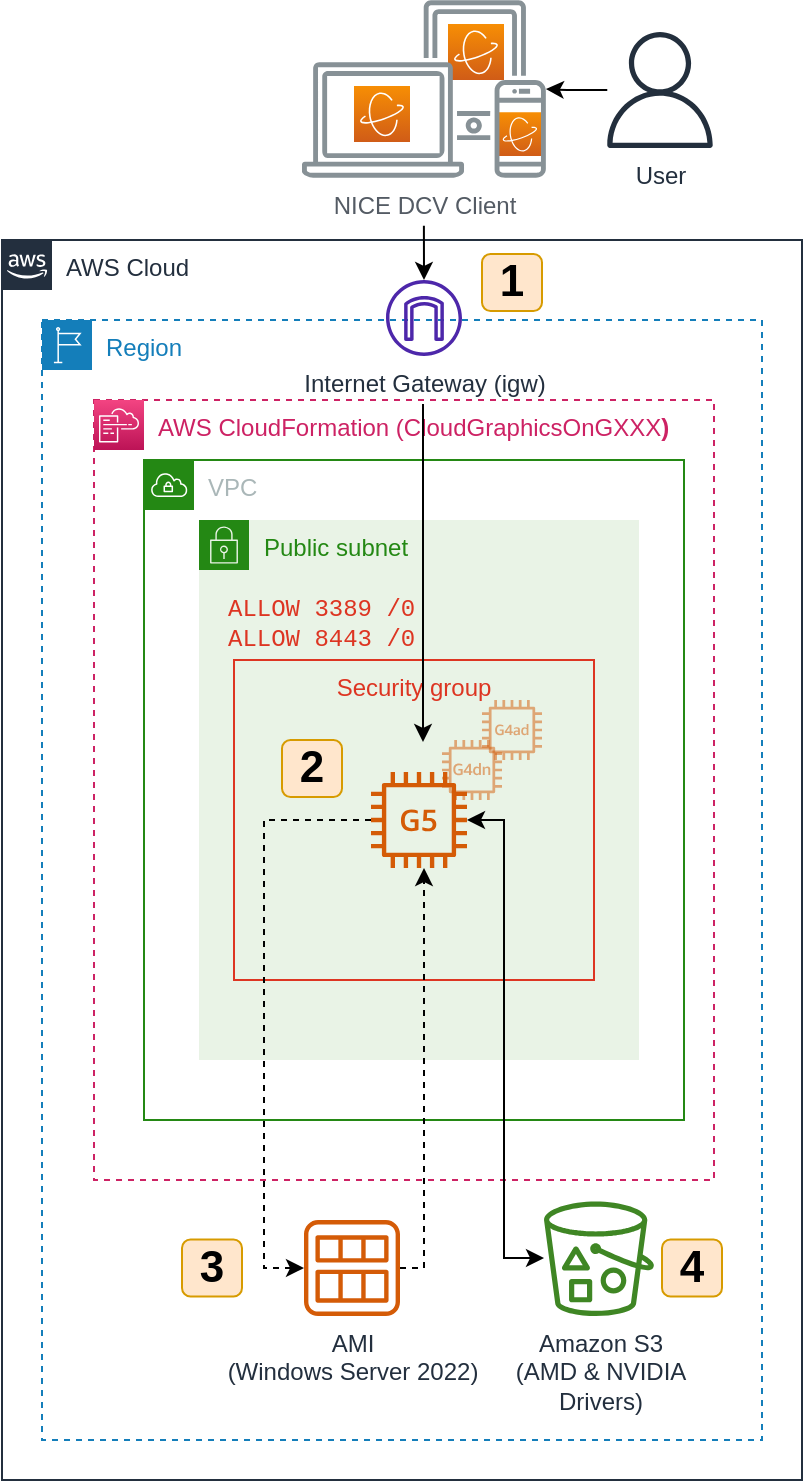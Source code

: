 <mxfile version="20.8.8" type="device"><diagram id="Ht1M8jgEwFfnCIfOTk4-" name="Page-1"><mxGraphModel dx="2114" dy="1300" grid="1" gridSize="10" guides="1" tooltips="1" connect="1" arrows="1" fold="1" page="1" pageScale="1" pageWidth="1169" pageHeight="827" math="0" shadow="0"><root><mxCell id="0"/><mxCell id="1" parent="0"/><mxCell id="VV7PKbn4YZ10Wz0xjo53-1" value="AWS Cloud" style="points=[[0,0],[0.25,0],[0.5,0],[0.75,0],[1,0],[1,0.25],[1,0.5],[1,0.75],[1,1],[0.75,1],[0.5,1],[0.25,1],[0,1],[0,0.75],[0,0.5],[0,0.25]];outlineConnect=0;gradientColor=none;html=1;whiteSpace=wrap;fontSize=12;fontStyle=0;container=1;pointerEvents=0;collapsible=0;recursiveResize=0;shape=mxgraph.aws4.group;grIcon=mxgraph.aws4.group_aws_cloud_alt;strokeColor=#232F3E;fillColor=none;verticalAlign=top;align=left;spacingLeft=30;fontColor=#232F3E;dashed=0;" vertex="1" parent="1"><mxGeometry x="80" y="120" width="400" height="620" as="geometry"/></mxCell><mxCell id="VV7PKbn4YZ10Wz0xjo53-2" value="Region" style="points=[[0,0],[0.25,0],[0.5,0],[0.75,0],[1,0],[1,0.25],[1,0.5],[1,0.75],[1,1],[0.75,1],[0.5,1],[0.25,1],[0,1],[0,0.75],[0,0.5],[0,0.25]];outlineConnect=0;gradientColor=none;html=1;whiteSpace=wrap;fontSize=12;fontStyle=0;container=1;pointerEvents=0;collapsible=0;recursiveResize=0;shape=mxgraph.aws4.group;grIcon=mxgraph.aws4.group_region;strokeColor=#147EBA;fillColor=none;verticalAlign=top;align=left;spacingLeft=30;fontColor=#147EBA;dashed=1;" vertex="1" parent="VV7PKbn4YZ10Wz0xjo53-1"><mxGeometry x="20" y="40" width="360" height="560" as="geometry"/></mxCell><mxCell id="VV7PKbn4YZ10Wz0xjo53-40" value="AMI &lt;br&gt;(Windows Server 2022)" style="sketch=0;outlineConnect=0;fontColor=#232F3E;gradientColor=none;fillColor=#D45B07;strokeColor=none;dashed=0;verticalLabelPosition=bottom;verticalAlign=top;align=center;html=1;fontSize=12;fontStyle=0;aspect=fixed;pointerEvents=1;shape=mxgraph.aws4.ami;" vertex="1" parent="VV7PKbn4YZ10Wz0xjo53-2"><mxGeometry x="131" y="450" width="48" height="48" as="geometry"/></mxCell><mxCell id="VV7PKbn4YZ10Wz0xjo53-46" value="Amazon S3&lt;br&gt;(AMD &amp;amp; NVIDIA&lt;br&gt;Drivers)" style="sketch=0;outlineConnect=0;fontColor=#232F3E;gradientColor=none;fillColor=#3F8624;strokeColor=none;dashed=0;verticalLabelPosition=bottom;verticalAlign=top;align=center;html=1;fontSize=12;fontStyle=0;aspect=fixed;pointerEvents=1;shape=mxgraph.aws4.bucket_with_objects;" vertex="1" parent="VV7PKbn4YZ10Wz0xjo53-2"><mxGeometry x="251" y="440.8" width="55" height="57.2" as="geometry"/></mxCell><mxCell id="VV7PKbn4YZ10Wz0xjo53-71" value="" style="group" vertex="1" connectable="0" parent="VV7PKbn4YZ10Wz0xjo53-2"><mxGeometry x="26" y="40" width="310" height="390" as="geometry"/></mxCell><mxCell id="VV7PKbn4YZ10Wz0xjo53-72" value="AWS CloudFormation (CloudGraphicsOnGXXX&lt;b&gt;)&lt;/b&gt;" style="points=[[0,0],[0.25,0],[0.5,0],[0.75,0],[1,0],[1,0.25],[1,0.5],[1,0.75],[1,1],[0.75,1],[0.5,1],[0.25,1],[0,1],[0,0.75],[0,0.5],[0,0.25]];outlineConnect=0;gradientColor=none;html=1;whiteSpace=wrap;fontSize=12;fontStyle=0;container=0;pointerEvents=0;collapsible=0;recursiveResize=0;shape=mxgraph.aws4.group;grIcon=mxgraph.aws4.group_aws_step_functions_workflow;strokeColor=#CD2264;fillColor=none;verticalAlign=top;align=left;spacingLeft=30;fontColor=#CD2264;dashed=1;" vertex="1" parent="VV7PKbn4YZ10Wz0xjo53-71"><mxGeometry width="310" height="390" as="geometry"/></mxCell><mxCell id="VV7PKbn4YZ10Wz0xjo53-73" value="" style="sketch=0;points=[[0,0,0],[0.25,0,0],[0.5,0,0],[0.75,0,0],[1,0,0],[0,1,0],[0.25,1,0],[0.5,1,0],[0.75,1,0],[1,1,0],[0,0.25,0],[0,0.5,0],[0,0.75,0],[1,0.25,0],[1,0.5,0],[1,0.75,0]];points=[[0,0,0],[0.25,0,0],[0.5,0,0],[0.75,0,0],[1,0,0],[0,1,0],[0.25,1,0],[0.5,1,0],[0.75,1,0],[1,1,0],[0,0.25,0],[0,0.5,0],[0,0.75,0],[1,0.25,0],[1,0.5,0],[1,0.75,0]];outlineConnect=0;fontColor=#232F3E;gradientColor=#F34482;gradientDirection=north;fillColor=#BC1356;strokeColor=#ffffff;dashed=0;verticalLabelPosition=bottom;verticalAlign=top;align=center;html=1;fontSize=12;fontStyle=0;aspect=fixed;shape=mxgraph.aws4.resourceIcon;resIcon=mxgraph.aws4.cloudformation;" vertex="1" parent="VV7PKbn4YZ10Wz0xjo53-71"><mxGeometry width="25" height="25" as="geometry"/></mxCell><mxCell id="VV7PKbn4YZ10Wz0xjo53-36" value="VPC" style="points=[[0,0],[0.25,0],[0.5,0],[0.75,0],[1,0],[1,0.25],[1,0.5],[1,0.75],[1,1],[0.75,1],[0.5,1],[0.25,1],[0,1],[0,0.75],[0,0.5],[0,0.25]];outlineConnect=0;gradientColor=none;html=1;whiteSpace=wrap;fontSize=12;fontStyle=0;container=1;pointerEvents=0;collapsible=0;recursiveResize=0;shape=mxgraph.aws4.group;grIcon=mxgraph.aws4.group_vpc;strokeColor=#248814;fillColor=none;verticalAlign=top;align=left;spacingLeft=30;fontColor=#AAB7B8;dashed=0;" vertex="1" parent="VV7PKbn4YZ10Wz0xjo53-71"><mxGeometry x="25" y="30" width="270" height="330" as="geometry"/></mxCell><mxCell id="VV7PKbn4YZ10Wz0xjo53-37" value="Public subnet" style="points=[[0,0],[0.25,0],[0.5,0],[0.75,0],[1,0],[1,0.25],[1,0.5],[1,0.75],[1,1],[0.75,1],[0.5,1],[0.25,1],[0,1],[0,0.75],[0,0.5],[0,0.25]];outlineConnect=0;gradientColor=none;html=1;whiteSpace=wrap;fontSize=12;fontStyle=0;container=1;pointerEvents=0;collapsible=0;recursiveResize=0;shape=mxgraph.aws4.group;grIcon=mxgraph.aws4.group_security_group;grStroke=0;strokeColor=#248814;fillColor=#E9F3E6;verticalAlign=top;align=left;spacingLeft=30;fontColor=#248814;dashed=0;" vertex="1" parent="VV7PKbn4YZ10Wz0xjo53-36"><mxGeometry x="27.5" y="30" width="220" height="270" as="geometry"/></mxCell><mxCell id="VV7PKbn4YZ10Wz0xjo53-78" value="&lt;font face=&quot;Courier New&quot;&gt;ALLOW 3389 /0&lt;br&gt;ALLOW 8443 /0&lt;/font&gt;" style="text;whiteSpace=wrap;html=1;fontColor=#DD3522;" vertex="1" parent="VV7PKbn4YZ10Wz0xjo53-37"><mxGeometry x="12.5" y="30" width="110" height="40" as="geometry"/></mxCell><mxCell id="VV7PKbn4YZ10Wz0xjo53-38" value="Security group" style="fillColor=none;strokeColor=#DD3522;verticalAlign=top;fontStyle=0;fontColor=#DD3522;" vertex="1" parent="VV7PKbn4YZ10Wz0xjo53-71"><mxGeometry x="70" y="130" width="180" height="160" as="geometry"/></mxCell><mxCell id="VV7PKbn4YZ10Wz0xjo53-6" value="" style="sketch=0;outlineConnect=0;fontColor=#232F3E;gradientColor=none;fillColor=#D45B07;strokeColor=none;dashed=0;verticalLabelPosition=bottom;verticalAlign=top;align=center;html=1;fontSize=12;fontStyle=0;aspect=fixed;pointerEvents=1;shape=mxgraph.aws4.ec2_g5_instance;" vertex="1" parent="VV7PKbn4YZ10Wz0xjo53-71"><mxGeometry x="138.5" y="186" width="48" height="48" as="geometry"/></mxCell><mxCell id="VV7PKbn4YZ10Wz0xjo53-131" value="" style="sketch=0;outlineConnect=0;fontColor=#232F3E;gradientColor=none;fillColor=#D45B07;strokeColor=none;dashed=0;verticalLabelPosition=bottom;verticalAlign=top;align=center;html=1;fontSize=12;fontStyle=0;aspect=fixed;pointerEvents=1;shape=mxgraph.aws4.g4dn;fontFamily=Helvetica;opacity=50;" vertex="1" parent="VV7PKbn4YZ10Wz0xjo53-71"><mxGeometry x="174" y="170" width="30" height="30" as="geometry"/></mxCell><mxCell id="VV7PKbn4YZ10Wz0xjo53-130" value="" style="sketch=0;outlineConnect=0;fontColor=#232F3E;gradientColor=none;fillColor=#D45B07;strokeColor=none;dashed=0;verticalLabelPosition=bottom;verticalAlign=top;align=center;html=1;fontSize=12;fontStyle=0;aspect=fixed;pointerEvents=1;shape=mxgraph.aws4.g4ad_instance;fontFamily=Helvetica;opacity=50;" vertex="1" parent="VV7PKbn4YZ10Wz0xjo53-71"><mxGeometry x="194" y="150" width="30" height="30" as="geometry"/></mxCell><mxCell id="VV7PKbn4YZ10Wz0xjo53-133" value="2" style="rounded=1;whiteSpace=wrap;html=1;fillColor=#ffe6cc;strokeColor=#d79b00;fontStyle=1;fontSize=22;labelBackgroundColor=none;glass=0;shadow=0;" vertex="1" parent="VV7PKbn4YZ10Wz0xjo53-71"><mxGeometry x="94" y="170" width="30" height="28.5" as="geometry"/></mxCell><mxCell id="VV7PKbn4YZ10Wz0xjo53-99" style="edgeStyle=orthogonalEdgeStyle;rounded=0;orthogonalLoop=1;jettySize=auto;html=1;fontFamily=Helvetica;fontColor=#DD3522;sourcePerimeterSpacing=0;dashed=1;" edge="1" parent="VV7PKbn4YZ10Wz0xjo53-2" source="VV7PKbn4YZ10Wz0xjo53-6" target="VV7PKbn4YZ10Wz0xjo53-40"><mxGeometry relative="1" as="geometry"><Array as="points"><mxPoint x="111" y="250"/></Array></mxGeometry></mxCell><mxCell id="VV7PKbn4YZ10Wz0xjo53-100" style="edgeStyle=orthogonalEdgeStyle;rounded=0;orthogonalLoop=1;jettySize=auto;html=1;dashed=1;fontFamily=Helvetica;fontColor=#DD3522;sourcePerimeterSpacing=0;" edge="1" parent="VV7PKbn4YZ10Wz0xjo53-2" source="VV7PKbn4YZ10Wz0xjo53-40" target="VV7PKbn4YZ10Wz0xjo53-6"><mxGeometry relative="1" as="geometry"><Array as="points"><mxPoint x="191" y="474"/></Array></mxGeometry></mxCell><mxCell id="VV7PKbn4YZ10Wz0xjo53-104" style="edgeStyle=orthogonalEdgeStyle;rounded=0;orthogonalLoop=1;jettySize=auto;html=1;fontFamily=Helvetica;fontColor=#DD3522;sourcePerimeterSpacing=0;startArrow=classic;startFill=1;" edge="1" parent="VV7PKbn4YZ10Wz0xjo53-2" source="VV7PKbn4YZ10Wz0xjo53-6" target="VV7PKbn4YZ10Wz0xjo53-46"><mxGeometry relative="1" as="geometry"><Array as="points"><mxPoint x="231" y="250"/><mxPoint x="231" y="469"/></Array></mxGeometry></mxCell><mxCell id="VV7PKbn4YZ10Wz0xjo53-134" value="3" style="rounded=1;whiteSpace=wrap;html=1;fillColor=#ffe6cc;strokeColor=#d79b00;fontStyle=1;fontSize=22;labelBackgroundColor=none;glass=0;shadow=0;" vertex="1" parent="VV7PKbn4YZ10Wz0xjo53-2"><mxGeometry x="70" y="459.75" width="30" height="28.5" as="geometry"/></mxCell><mxCell id="VV7PKbn4YZ10Wz0xjo53-135" value="4" style="rounded=1;whiteSpace=wrap;html=1;fillColor=#ffe6cc;strokeColor=#d79b00;fontStyle=1;fontSize=22;labelBackgroundColor=none;glass=0;shadow=0;" vertex="1" parent="VV7PKbn4YZ10Wz0xjo53-2"><mxGeometry x="310" y="459.75" width="30" height="28.5" as="geometry"/></mxCell><mxCell id="VV7PKbn4YZ10Wz0xjo53-95" style="edgeStyle=orthogonalEdgeStyle;rounded=0;orthogonalLoop=1;jettySize=auto;html=1;fontFamily=Helvetica;fontColor=#DD3522;sourcePerimeterSpacing=24;" edge="1" parent="VV7PKbn4YZ10Wz0xjo53-1" source="VV7PKbn4YZ10Wz0xjo53-47"><mxGeometry relative="1" as="geometry"><mxPoint x="210.5" y="251" as="targetPoint"/></mxGeometry></mxCell><mxCell id="VV7PKbn4YZ10Wz0xjo53-47" value="Internet Gateway (igw)" style="sketch=0;outlineConnect=0;fontColor=#232F3E;gradientColor=none;fillColor=#4D27AA;strokeColor=none;dashed=0;verticalLabelPosition=bottom;verticalAlign=top;align=center;html=1;fontSize=12;fontStyle=0;aspect=fixed;pointerEvents=1;shape=mxgraph.aws4.internet_gateway;" vertex="1" parent="VV7PKbn4YZ10Wz0xjo53-1"><mxGeometry x="192" y="20" width="38" height="38" as="geometry"/></mxCell><mxCell id="VV7PKbn4YZ10Wz0xjo53-132" value="1" style="rounded=1;whiteSpace=wrap;html=1;fillColor=#ffe6cc;strokeColor=#d79b00;fontStyle=1;fontSize=22;labelBackgroundColor=none;glass=0;shadow=0;" vertex="1" parent="VV7PKbn4YZ10Wz0xjo53-1"><mxGeometry x="240" y="7" width="30" height="28.5" as="geometry"/></mxCell><mxCell id="VV7PKbn4YZ10Wz0xjo53-90" style="edgeStyle=orthogonalEdgeStyle;rounded=0;orthogonalLoop=1;jettySize=auto;html=1;fontFamily=Helvetica;fontColor=#DD3522;" edge="1" parent="1" source="VV7PKbn4YZ10Wz0xjo53-80" target="VV7PKbn4YZ10Wz0xjo53-84"><mxGeometry relative="1" as="geometry"/></mxCell><mxCell id="VV7PKbn4YZ10Wz0xjo53-80" value="User" style="sketch=0;outlineConnect=0;fontColor=#232F3E;gradientColor=none;fillColor=#232F3D;strokeColor=none;dashed=0;verticalLabelPosition=bottom;verticalAlign=top;align=center;html=1;fontSize=12;fontStyle=0;aspect=fixed;pointerEvents=1;shape=mxgraph.aws4.user;fontFamily=Helvetica;" vertex="1" parent="1"><mxGeometry x="380" y="16" width="58" height="58" as="geometry"/></mxCell><mxCell id="VV7PKbn4YZ10Wz0xjo53-92" value="" style="group" vertex="1" connectable="0" parent="1"><mxGeometry x="230" width="121.92" height="89" as="geometry"/></mxCell><mxCell id="VV7PKbn4YZ10Wz0xjo53-87" value="" style="sketch=0;points=[[0,0,0],[0.25,0,0],[0.5,0,0],[0.75,0,0],[1,0,0],[0,1,0],[0.25,1,0],[0.5,1,0],[0.75,1,0],[1,1,0],[0,0.25,0],[0,0.5,0],[0,0.75,0],[1,0.25,0],[1,0.5,0],[1,0.75,0]];outlineConnect=0;fontColor=#232F3E;gradientColor=#F78E04;gradientDirection=north;fillColor=#D05C17;strokeColor=#ffffff;dashed=0;verticalLabelPosition=bottom;verticalAlign=top;align=center;html=1;fontSize=12;fontStyle=0;aspect=fixed;shape=mxgraph.aws4.resourceIcon;resIcon=mxgraph.aws4.nice_dcv;fontFamily=Helvetica;" vertex="1" parent="VV7PKbn4YZ10Wz0xjo53-92"><mxGeometry x="98" y="56.08" width="21.92" height="21.92" as="geometry"/></mxCell><mxCell id="VV7PKbn4YZ10Wz0xjo53-81" value="" style="sketch=0;points=[[0,0,0],[0.25,0,0],[0.5,0,0],[0.75,0,0],[1,0,0],[0,1,0],[0.25,1,0],[0.5,1,0],[0.75,1,0],[1,1,0],[0,0.25,0],[0,0.5,0],[0,0.75,0],[1,0.25,0],[1,0.5,0],[1,0.75,0]];outlineConnect=0;fontColor=#232F3E;gradientColor=#F78E04;gradientDirection=north;fillColor=#D05C17;strokeColor=#ffffff;dashed=0;verticalLabelPosition=bottom;verticalAlign=top;align=center;html=1;fontSize=12;fontStyle=0;aspect=fixed;shape=mxgraph.aws4.resourceIcon;resIcon=mxgraph.aws4.nice_dcv;fontFamily=Helvetica;" vertex="1" parent="VV7PKbn4YZ10Wz0xjo53-92"><mxGeometry x="73" y="12" width="28" height="28" as="geometry"/></mxCell><mxCell id="VV7PKbn4YZ10Wz0xjo53-84" value="NICE DCV Client" style="sketch=0;outlineConnect=0;gradientColor=none;fontColor=#545B64;strokeColor=none;fillColor=#879196;dashed=0;verticalLabelPosition=bottom;verticalAlign=top;align=center;html=1;fontSize=12;fontStyle=0;aspect=fixed;shape=mxgraph.aws4.illustration_devices;pointerEvents=1;fontFamily=Helvetica;" vertex="1" parent="VV7PKbn4YZ10Wz0xjo53-92"><mxGeometry width="121.92" height="89" as="geometry"/></mxCell><mxCell id="VV7PKbn4YZ10Wz0xjo53-85" value="" style="sketch=0;points=[[0,0,0],[0.25,0,0],[0.5,0,0],[0.75,0,0],[1,0,0],[0,1,0],[0.25,1,0],[0.5,1,0],[0.75,1,0],[1,1,0],[0,0.25,0],[0,0.5,0],[0,0.75,0],[1,0.25,0],[1,0.5,0],[1,0.75,0]];outlineConnect=0;fontColor=#232F3E;gradientColor=#F78E04;gradientDirection=north;fillColor=#D05C17;strokeColor=#ffffff;dashed=0;verticalLabelPosition=bottom;verticalAlign=top;align=center;html=1;fontSize=12;fontStyle=0;aspect=fixed;shape=mxgraph.aws4.resourceIcon;resIcon=mxgraph.aws4.nice_dcv;fontFamily=Helvetica;" vertex="1" parent="VV7PKbn4YZ10Wz0xjo53-92"><mxGeometry x="26" y="43" width="28" height="28" as="geometry"/></mxCell><mxCell id="VV7PKbn4YZ10Wz0xjo53-93" style="edgeStyle=orthogonalEdgeStyle;rounded=0;orthogonalLoop=1;jettySize=auto;html=1;fontFamily=Helvetica;fontColor=#DD3522;sourcePerimeterSpacing=24;" edge="1" parent="1" source="VV7PKbn4YZ10Wz0xjo53-84" target="VV7PKbn4YZ10Wz0xjo53-47"><mxGeometry relative="1" as="geometry"/></mxCell></root></mxGraphModel></diagram></mxfile>